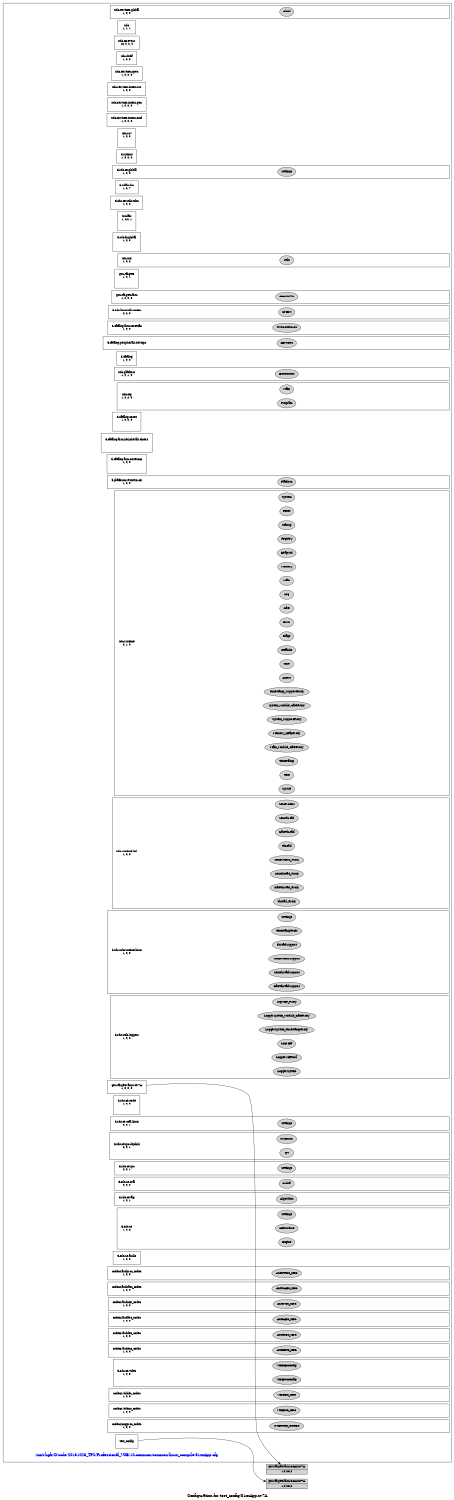digraph configuration {
    size="7.5,10";
    rankdir=LR;
    ranksep=".50 equally";
    concentrate=true;
    compound=true;
    label="\nConfiguration for test_config/81xxApp.xv7A"
  node [font=Helvetica, fontsize=14, fontcolor=black];  subgraph cluster0 {label=""; __cfg [label="/mnt/hgfs/D/code/20131028_TPS/Professional_VOB/10-common/common/linux_compile/81xxApp.cfg", color=white, fontcolor=blue];
    node [font=Helvetica, fontsize=10];    subgraph cluster1 {
        label="";
        xdc_services_global__top [shape=box,label="xdc.services.global\n1, 0, 0", color=white];
        xdc_services_global__bot [shape=point,label="", style=invis];
        xdc_services_global_Clock [style=filled,fillcolor=lightgray, label="Clock"];
        xdc_services_global__top -> xdc_services_global_Clock[style=invis];
        xdc_services_global_Clock -> xdc_services_global__bot[style=invis];
    }
    subgraph cluster2 {
        label="";
        xdc__top [shape=box,label="xdc\n1, 1, 1", color=white];
    }
    subgraph cluster3 {
        label="";
        xdc_corevers__top [shape=box,label="xdc.corevers\n16, 0, 2, 0", color=white];
    }
    subgraph cluster4 {
        label="";
        xdc_shelf__top [shape=box,label="xdc.shelf\n1, 0, 0", color=white];
    }
    subgraph cluster5 {
        label="";
        xdc_services_spec__top [shape=box,label="xdc.services.spec\n1, 0, 0, 0", color=white];
    }
    subgraph cluster6 {
        label="";
        xdc_services_intern_xsr__top [shape=box,label="xdc.services.intern.xsr\n1, 0, 0", color=white];
    }
    subgraph cluster7 {
        label="";
        xdc_services_intern_gen__top [shape=box,label="xdc.services.intern.gen\n1, 0, 0, 0", color=white];
    }
    subgraph cluster8 {
        label="";
        xdc_services_intern_cmd__top [shape=box,label="xdc.services.intern.cmd\n1, 0, 0, 0", color=white];
    }
    subgraph cluster9 {
        label="";
        xdc_rov__top [shape=box,label="xdc.rov\n1, 0, 0", color=white];
        xdc_rov__bot [shape=point,label="", style=invis];
    }
    subgraph cluster10 {
        label="";
        ti_syslink__top [shape=box,label="ti.syslink\n1, 0, 0, 0", color=white];
    }
    subgraph cluster11 {
        label="";
        ti_sdo_ce_global__top [shape=box,label="ti.sdo.ce.global\n1, 0, 0", color=white];
        ti_sdo_ce_global__bot [shape=point,label="", style=invis];
        ti_sdo_ce_global_Settings [style=filled,fillcolor=lightgray, label="Settings"];
        ti_sdo_ce_global__top -> ti_sdo_ce_global_Settings[style=invis];
        ti_sdo_ce_global_Settings -> ti_sdo_ce_global__bot[style=invis];
    }
    subgraph cluster12 {
        label="";
        ti_xdais_dm__top [shape=box,label="ti.xdais.dm\n1, 0, 7", color=white];
    }
    subgraph cluster13 {
        label="";
        ti_sdo_ce_utils_xdm__top [shape=box,label="ti.sdo.ce.utils.xdm\n1, 0, 2", color=white];
    }
    subgraph cluster14 {
        label="";
        ti_xdais__top [shape=box,label="ti.xdais\n1, 2.0, 1", color=white];
        ti_xdais__bot [shape=point,label="", style=invis];
    }
    subgraph cluster15 {
        label="";
        ti_sdo_fc_global__top [shape=box,label="ti.sdo.fc.global\n1, 0, 0", color=white];
        ti_sdo_fc_global__bot [shape=point,label="", style=invis];
    }
    subgraph cluster16 {
        label="";
        xdc_bld__top [shape=box,label="xdc.bld\n1, 0, 2", color=white];
        xdc_bld__bot [shape=point,label="", style=invis];
        xdc_bld_Utils [style=filled,fillcolor=lightgray, label="Utils"];
        xdc_bld__top -> xdc_bld_Utils[style=invis];
        xdc_bld_Utils -> xdc_bld__bot[style=invis];
    }
    subgraph cluster17 {
        label="";
        gnu_targets__top [shape=box,label="gnu.targets\n1, 0, 1", color=white];
        gnu_targets__bot [shape=point,label="", style=invis];
    }
    subgraph cluster18 {
        label="";
        gnu_targets_arm__top [shape=box,label="gnu.targets.arm\n1, 0, 0, 0", color=white];
        gnu_targets_arm__bot [shape=point,label="", style=invis];
        gnu_targets_arm_GCArmv7A [style=filled,fillcolor=lightgray, label="GCArmv7A"];
        gnu_targets_arm__top -> gnu_targets_arm_GCArmv7A[style=invis];
        gnu_targets_arm_GCArmv7A -> gnu_targets_arm__bot[style=invis];
    }
    subgraph cluster19 {
        label="";
        ti_sdo_linuxutils_cmem__top [shape=box,label="ti.sdo.linuxutils.cmem\n2, 2, 0", color=white];
        ti_sdo_linuxutils_cmem__bot [shape=point,label="", style=invis];
        ti_sdo_linuxutils_cmem_CMEM [style=filled,fillcolor=lightgray, label="CMEM"];
        ti_sdo_linuxutils_cmem__top -> ti_sdo_linuxutils_cmem_CMEM[style=invis];
        ti_sdo_linuxutils_cmem_CMEM -> ti_sdo_linuxutils_cmem__bot[style=invis];
    }
    subgraph cluster20 {
        label="";
        ti_catalog_arm_cortexa8__top [shape=box,label="ti.catalog.arm.cortexa8\n1, 0, 0", color=white];
        ti_catalog_arm_cortexa8__bot [shape=point,label="", style=invis];
        ti_catalog_arm_cortexa8_TMS320TI816X [style=filled,fillcolor=lightgray, label="TMS320TI816X"];
        ti_catalog_arm_cortexa8__top -> ti_catalog_arm_cortexa8_TMS320TI816X[style=invis];
        ti_catalog_arm_cortexa8_TMS320TI816X -> ti_catalog_arm_cortexa8__bot[style=invis];
    }
    subgraph cluster21 {
        label="";
        ti_catalog_peripherals_hdvicp2__top [shape=box,label="ti.catalog.peripherals.hdvicp2\n", color=white];
        ti_catalog_peripherals_hdvicp2__bot [shape=point,label="", style=invis];
        ti_catalog_peripherals_hdvicp2_HDVICP2 [style=filled,fillcolor=lightgray, label="HDVICP2"];
        ti_catalog_peripherals_hdvicp2__top -> ti_catalog_peripherals_hdvicp2_HDVICP2[style=invis];
        ti_catalog_peripherals_hdvicp2_HDVICP2 -> ti_catalog_peripherals_hdvicp2__bot[style=invis];
    }
    subgraph cluster22 {
        label="";
        ti_catalog__top [shape=box,label="ti.catalog\n1, 0, 0", color=white];
    }
    subgraph cluster23 {
        label="";
        xdc_platform__top [shape=box,label="xdc.platform\n1, 0, 1, 0", color=white];
        xdc_platform__bot [shape=point,label="", style=invis];
        xdc_platform_ExeContext [style=filled,fillcolor=lightgray, label="ExeContext"];
        xdc_platform__top -> xdc_platform_ExeContext[style=invis];
        xdc_platform_ExeContext -> xdc_platform__bot[style=invis];
    }
    subgraph cluster24 {
        label="";
        xdc_cfg__top [shape=box,label="xdc.cfg\n1, 0, 2, 0", color=white];
        xdc_cfg__bot [shape=point,label="", style=invis];
        xdc_cfg_Program [style=filled,fillcolor=lightgray, label="Program"];
        xdc_cfg__top -> xdc_cfg_Program[style=invis];
        xdc_cfg_Program -> xdc_cfg__bot[style=invis];
        xdc_cfg_Main [style=filled,fillcolor=lightgray, label="Main"];
        xdc_cfg__top -> xdc_cfg_Main[style=invis];
        xdc_cfg_Main -> xdc_cfg__bot[style=invis];
    }
    subgraph cluster25 {
        label="";
        ti_catalog_c6000__top [shape=box,label="ti.catalog.c6000\n1, 0, 0, 0", color=white];
        ti_catalog_c6000__bot [shape=point,label="", style=invis];
    }
    subgraph cluster26 {
        label="";
        ti_catalog_arm_peripherals_timers__top [shape=box,label="ti.catalog.arm.peripherals.timers\n", color=white];
        ti_catalog_arm_peripherals_timers__bot [shape=point,label="", style=invis];
    }
    subgraph cluster27 {
        label="";
        ti_catalog_arm_cortexm3__top [shape=box,label="ti.catalog.arm.cortexm3\n1, 0, 0", color=white];
        ti_catalog_arm_cortexm3__bot [shape=point,label="", style=invis];
    }
    subgraph cluster28 {
        label="";
        ti_platforms_evmTI816X__top [shape=box,label="ti.platforms.evmTI816X\n1, 0, 0", color=white];
        ti_platforms_evmTI816X__bot [shape=point,label="", style=invis];
        ti_platforms_evmTI816X_Platform [style=filled,fillcolor=lightgray, label="Platform"];
        ti_platforms_evmTI816X__top -> ti_platforms_evmTI816X_Platform[style=invis];
        ti_platforms_evmTI816X_Platform -> ti_platforms_evmTI816X__bot[style=invis];
    }
    subgraph cluster29 {
        label="";
        gnu_targets_arm_rtsv7A__top [shape=box,label="gnu.targets.arm.rtsv7A\n1, 0, 0, 0", color=white];
    }
    subgraph cluster30 {
        label="";
        xdc_runtime__top [shape=box,label="xdc.runtime\n2, 1, 0", color=white];
        xdc_runtime__bot [shape=point,label="", style=invis];
        xdc_runtime_Assert [style=filled,fillcolor=lightgray, label="Assert"];
        xdc_runtime__top -> xdc_runtime_Assert[style=invis];
        xdc_runtime_Assert -> xdc_runtime__bot[style=invis];
        xdc_runtime_Core [style=filled,fillcolor=lightgray, label="Core"];
        xdc_runtime__top -> xdc_runtime_Core[style=invis];
        xdc_runtime_Core -> xdc_runtime__bot[style=invis];
        xdc_runtime_Defaults [style=filled,fillcolor=lightgray, label="Defaults"];
        xdc_runtime__top -> xdc_runtime_Defaults[style=invis];
        xdc_runtime_Defaults -> xdc_runtime__bot[style=invis];
        xdc_runtime_Diags [style=filled,fillcolor=lightgray, label="Diags"];
        xdc_runtime__top -> xdc_runtime_Diags[style=invis];
        xdc_runtime_Diags -> xdc_runtime__bot[style=invis];
        xdc_runtime_Error [style=filled,fillcolor=lightgray, label="Error"];
        xdc_runtime__top -> xdc_runtime_Error[style=invis];
        xdc_runtime_Error -> xdc_runtime__bot[style=invis];
        xdc_runtime_Gate [style=filled,fillcolor=lightgray, label="Gate"];
        xdc_runtime__top -> xdc_runtime_Gate[style=invis];
        xdc_runtime_Gate -> xdc_runtime__bot[style=invis];
        xdc_runtime_Log [style=filled,fillcolor=lightgray, label="Log"];
        xdc_runtime__top -> xdc_runtime_Log[style=invis];
        xdc_runtime_Log -> xdc_runtime__bot[style=invis];
        xdc_runtime_Main [style=filled,fillcolor=lightgray, label="Main"];
        xdc_runtime__top -> xdc_runtime_Main[style=invis];
        xdc_runtime_Main -> xdc_runtime__bot[style=invis];
        xdc_runtime_Memory [style=filled,fillcolor=lightgray, label="Memory"];
        xdc_runtime__top -> xdc_runtime_Memory[style=invis];
        xdc_runtime_Memory -> xdc_runtime__bot[style=invis];
        xdc_runtime_HeapStd [style=filled,fillcolor=lightgray, label="HeapStd"];
        xdc_runtime__top -> xdc_runtime_HeapStd[style=invis];
        xdc_runtime_HeapStd -> xdc_runtime__bot[style=invis];
        xdc_runtime_Registry [style=filled,fillcolor=lightgray, label="Registry"];
        xdc_runtime__top -> xdc_runtime_Registry[style=invis];
        xdc_runtime_Registry -> xdc_runtime__bot[style=invis];
        xdc_runtime_Startup [style=filled,fillcolor=lightgray, label="Startup"];
        xdc_runtime__top -> xdc_runtime_Startup[style=invis];
        xdc_runtime_Startup -> xdc_runtime__bot[style=invis];
        xdc_runtime_Reset [style=filled,fillcolor=lightgray, label="Reset"];
        xdc_runtime__top -> xdc_runtime_Reset[style=invis];
        xdc_runtime_Reset -> xdc_runtime__bot[style=invis];
        xdc_runtime_System [style=filled,fillcolor=lightgray, label="System"];
        xdc_runtime__top -> xdc_runtime_System[style=invis];
        xdc_runtime_System -> xdc_runtime__bot[style=invis];
        xdc_runtime_SysStd [style=filled,fillcolor=lightgray, label="SysStd"];
        xdc_runtime__top -> xdc_runtime_SysStd[style=invis];
        xdc_runtime_SysStd -> xdc_runtime__bot[style=invis];
        xdc_runtime_Text [style=filled,fillcolor=lightgray, label="Text"];
        xdc_runtime__top -> xdc_runtime_Text[style=invis];
        xdc_runtime_Text -> xdc_runtime__bot[style=invis];
        xdc_runtime_Timestamp [style=filled,fillcolor=lightgray, label="Timestamp"];
        xdc_runtime__top -> xdc_runtime_Timestamp[style=invis];
        xdc_runtime_Timestamp -> xdc_runtime__bot[style=invis];
        xdc_runtime_Main_Module_GateProxy [style=filled,fillcolor=lightgray, label="Main_Module_GateProxy"];
        xdc_runtime__top -> xdc_runtime_Main_Module_GateProxy[style=invis];
        xdc_runtime_Main_Module_GateProxy -> xdc_runtime__bot[style=invis];
        xdc_runtime_Memory_HeapProxy [style=filled,fillcolor=lightgray, label="Memory_HeapProxy"];
        xdc_runtime__top -> xdc_runtime_Memory_HeapProxy[style=invis];
        xdc_runtime_Memory_HeapProxy -> xdc_runtime__bot[style=invis];
        xdc_runtime_System_SupportProxy [style=filled,fillcolor=lightgray, label="System_SupportProxy"];
        xdc_runtime__top -> xdc_runtime_System_SupportProxy[style=invis];
        xdc_runtime_System_SupportProxy -> xdc_runtime__bot[style=invis];
        xdc_runtime_System_Module_GateProxy [style=filled,fillcolor=lightgray, label="System_Module_GateProxy"];
        xdc_runtime__top -> xdc_runtime_System_Module_GateProxy[style=invis];
        xdc_runtime_System_Module_GateProxy -> xdc_runtime__bot[style=invis];
        xdc_runtime_Timestamp_SupportProxy [style=filled,fillcolor=lightgray, label="Timestamp_SupportProxy"];
        xdc_runtime__top -> xdc_runtime_Timestamp_SupportProxy[style=invis];
        xdc_runtime_Timestamp_SupportProxy -> xdc_runtime__bot[style=invis];
    }
    subgraph cluster31 {
        label="";
        xdc_runtime_knl__top [shape=box,label="xdc.runtime.knl\n1, 0, 0", color=white];
        xdc_runtime_knl__bot [shape=point,label="", style=invis];
        xdc_runtime_knl_Thread [style=filled,fillcolor=lightgray, label="Thread"];
        xdc_runtime_knl__top -> xdc_runtime_knl_Thread[style=invis];
        xdc_runtime_knl_Thread -> xdc_runtime_knl__bot[style=invis];
        xdc_runtime_knl_GateThread [style=filled,fillcolor=lightgray, label="GateThread"];
        xdc_runtime_knl__top -> xdc_runtime_knl_GateThread[style=invis];
        xdc_runtime_knl_GateThread -> xdc_runtime_knl__bot[style=invis];
        xdc_runtime_knl_SemThread [style=filled,fillcolor=lightgray, label="SemThread"];
        xdc_runtime_knl__top -> xdc_runtime_knl_SemThread[style=invis];
        xdc_runtime_knl_SemThread -> xdc_runtime_knl__bot[style=invis];
        xdc_runtime_knl_SemProcess [style=filled,fillcolor=lightgray, label="SemProcess"];
        xdc_runtime_knl__top -> xdc_runtime_knl_SemProcess[style=invis];
        xdc_runtime_knl_SemProcess -> xdc_runtime_knl__bot[style=invis];
        xdc_runtime_knl_Thread_Proxy [style=filled,fillcolor=lightgray, label="Thread_Proxy"];
        xdc_runtime_knl__top -> xdc_runtime_knl_Thread_Proxy[style=invis];
        xdc_runtime_knl_Thread_Proxy -> xdc_runtime_knl__bot[style=invis];
        xdc_runtime_knl_GateThread_Proxy [style=filled,fillcolor=lightgray, label="GateThread_Proxy"];
        xdc_runtime_knl__top -> xdc_runtime_knl_GateThread_Proxy[style=invis];
        xdc_runtime_knl_GateThread_Proxy -> xdc_runtime_knl__bot[style=invis];
        xdc_runtime_knl_SemThread_Proxy [style=filled,fillcolor=lightgray, label="SemThread_Proxy"];
        xdc_runtime_knl__top -> xdc_runtime_knl_SemThread_Proxy[style=invis];
        xdc_runtime_knl_SemThread_Proxy -> xdc_runtime_knl__bot[style=invis];
        xdc_runtime_knl_SemProcess_Proxy [style=filled,fillcolor=lightgray, label="SemProcess_Proxy"];
        xdc_runtime_knl__top -> xdc_runtime_knl_SemProcess_Proxy[style=invis];
        xdc_runtime_knl_SemProcess_Proxy -> xdc_runtime_knl__bot[style=invis];
    }
    subgraph cluster32 {
        label="";
        ti_sdo_xdcruntime_linux__top [shape=box,label="ti.sdo.xdcruntime.linux\n1, 0, 0", color=white];
        ti_sdo_xdcruntime_linux__bot [shape=point,label="", style=invis];
        ti_sdo_xdcruntime_linux_GateThreadSupport [style=filled,fillcolor=lightgray, label="GateThreadSupport"];
        ti_sdo_xdcruntime_linux__top -> ti_sdo_xdcruntime_linux_GateThreadSupport[style=invis];
        ti_sdo_xdcruntime_linux_GateThreadSupport -> ti_sdo_xdcruntime_linux__bot[style=invis];
        ti_sdo_xdcruntime_linux_SemThreadSupport [style=filled,fillcolor=lightgray, label="SemThreadSupport"];
        ti_sdo_xdcruntime_linux__top -> ti_sdo_xdcruntime_linux_SemThreadSupport[style=invis];
        ti_sdo_xdcruntime_linux_SemThreadSupport -> ti_sdo_xdcruntime_linux__bot[style=invis];
        ti_sdo_xdcruntime_linux_SemProcessSupport [style=filled,fillcolor=lightgray, label="SemProcessSupport"];
        ti_sdo_xdcruntime_linux__top -> ti_sdo_xdcruntime_linux_SemProcessSupport[style=invis];
        ti_sdo_xdcruntime_linux_SemProcessSupport -> ti_sdo_xdcruntime_linux__bot[style=invis];
        ti_sdo_xdcruntime_linux_ThreadSupport [style=filled,fillcolor=lightgray, label="ThreadSupport"];
        ti_sdo_xdcruntime_linux__top -> ti_sdo_xdcruntime_linux_ThreadSupport[style=invis];
        ti_sdo_xdcruntime_linux_ThreadSupport -> ti_sdo_xdcruntime_linux__bot[style=invis];
        ti_sdo_xdcruntime_linux_TimestampPosix [style=filled,fillcolor=lightgray, label="TimestampPosix"];
        ti_sdo_xdcruntime_linux__top -> ti_sdo_xdcruntime_linux_TimestampPosix[style=invis];
        ti_sdo_xdcruntime_linux_TimestampPosix -> ti_sdo_xdcruntime_linux__bot[style=invis];
        ti_sdo_xdcruntime_linux_Settings [style=filled,fillcolor=lightgray, label="Settings"];
        ti_sdo_xdcruntime_linux__top -> ti_sdo_xdcruntime_linux_Settings[style=invis];
        ti_sdo_xdcruntime_linux_Settings -> ti_sdo_xdcruntime_linux__bot[style=invis];
    }
    subgraph cluster33 {
        label="";
        ti_sdo_utils_loggers__top [shape=box,label="ti.sdo.utils.loggers\n1, 0, 0", color=white];
        ti_sdo_utils_loggers__bot [shape=point,label="", style=invis];
        ti_sdo_utils_loggers_LoggerSysTID [style=filled,fillcolor=lightgray, label="LoggerSysTID"];
        ti_sdo_utils_loggers__top -> ti_sdo_utils_loggers_LoggerSysTID[style=invis];
        ti_sdo_utils_loggers_LoggerSysTID -> ti_sdo_utils_loggers__bot[style=invis];
        ti_sdo_utils_loggers_LoggerMFPNull [style=filled,fillcolor=lightgray, label="LoggerMFPNull"];
        ti_sdo_utils_loggers__top -> ti_sdo_utils_loggers_LoggerMFPNull[style=invis];
        ti_sdo_utils_loggers_LoggerMFPNull -> ti_sdo_utils_loggers__bot[style=invis];
        ti_sdo_utils_loggers_LogMFP [style=filled,fillcolor=lightgray, label="LogMFP"];
        ti_sdo_utils_loggers__top -> ti_sdo_utils_loggers_LogMFP[style=invis];
        ti_sdo_utils_loggers_LogMFP -> ti_sdo_utils_loggers__bot[style=invis];
        ti_sdo_utils_loggers_LoggerSysTID_TimestampProxy [style=filled,fillcolor=lightgray, label="LoggerSysTID_TimestampProxy"];
        ti_sdo_utils_loggers__top -> ti_sdo_utils_loggers_LoggerSysTID_TimestampProxy[style=invis];
        ti_sdo_utils_loggers_LoggerSysTID_TimestampProxy -> ti_sdo_utils_loggers__bot[style=invis];
        ti_sdo_utils_loggers_LoggerSysTID_Module_GateProxy [style=filled,fillcolor=lightgray, label="LoggerSysTID_Module_GateProxy"];
        ti_sdo_utils_loggers__top -> ti_sdo_utils_loggers_LoggerSysTID_Module_GateProxy[style=invis];
        ti_sdo_utils_loggers_LoggerSysTID_Module_GateProxy -> ti_sdo_utils_loggers__bot[style=invis];
        ti_sdo_utils_loggers_LogMFP_Proxy [style=filled,fillcolor=lightgray, label="LogMFP_Proxy"];
        ti_sdo_utils_loggers__top -> ti_sdo_utils_loggers_LogMFP_Proxy[style=invis];
        ti_sdo_utils_loggers_LogMFP_Proxy -> ti_sdo_utils_loggers__bot[style=invis];
    }
    subgraph cluster34 {
        label="";
        ti_sdo_ce_node__top [shape=box,label="ti.sdo.ce.node\n1, 0, 0", color=white];
        ti_sdo_ce_node__bot [shape=point,label="", style=invis];
    }
    subgraph cluster35 {
        label="";
        ti_sdo_ce_osal_linux__top [shape=box,label="ti.sdo.ce.osal.linux\n2, 0, 1", color=white];
        ti_sdo_ce_osal_linux__bot [shape=point,label="", style=invis];
        ti_sdo_ce_osal_linux_Settings [style=filled,fillcolor=lightgray, label="Settings"];
        ti_sdo_ce_osal_linux__top -> ti_sdo_ce_osal_linux_Settings[style=invis];
        ti_sdo_ce_osal_linux_Settings -> ti_sdo_ce_osal_linux__bot[style=invis];
    }
    subgraph cluster36 {
        label="";
        ti_sdo_ce_ipc_dsplink__top [shape=box,label="ti.sdo.ce.ipc.dsplink\n2, 0, 1", color=white];
        ti_sdo_ce_ipc_dsplink__bot [shape=point,label="", style=invis];
        ti_sdo_ce_ipc_dsplink_Ipc [style=filled,fillcolor=lightgray, label="Ipc"];
        ti_sdo_ce_ipc_dsplink__top -> ti_sdo_ce_ipc_dsplink_Ipc[style=invis];
        ti_sdo_ce_ipc_dsplink_Ipc -> ti_sdo_ce_ipc_dsplink__bot[style=invis];
        ti_sdo_ce_ipc_dsplink_Processor [style=filled,fillcolor=lightgray, label="Processor"];
        ti_sdo_ce_ipc_dsplink__top -> ti_sdo_ce_ipc_dsplink_Processor[style=invis];
        ti_sdo_ce_ipc_dsplink_Processor -> ti_sdo_ce_ipc_dsplink__bot[style=invis];
    }
    subgraph cluster37 {
        label="";
        ti_sdo_ce_ipc__top [shape=box,label="ti.sdo.ce.ipc\n2, 0, 1", color=white];
        ti_sdo_ce_ipc__bot [shape=point,label="", style=invis];
        ti_sdo_ce_ipc_Settings [style=filled,fillcolor=lightgray, label="Settings"];
        ti_sdo_ce_ipc__top -> ti_sdo_ce_ipc_Settings[style=invis];
        ti_sdo_ce_ipc_Settings -> ti_sdo_ce_ipc__bot[style=invis];
    }
    subgraph cluster38 {
        label="";
        ti_sdo_ce_osal__top [shape=box,label="ti.sdo.ce.osal\n2, 0, 2", color=white];
        ti_sdo_ce_osal__bot [shape=point,label="", style=invis];
        ti_sdo_ce_osal_Global [style=filled,fillcolor=lightgray, label="Global"];
        ti_sdo_ce_osal__top -> ti_sdo_ce_osal_Global[style=invis];
        ti_sdo_ce_osal_Global -> ti_sdo_ce_osal__bot[style=invis];
    }
    subgraph cluster39 {
        label="";
        ti_sdo_ce_alg__top [shape=box,label="ti.sdo.ce.alg\n1, 0, 1", color=white];
        ti_sdo_ce_alg__bot [shape=point,label="", style=invis];
        ti_sdo_ce_alg_Algorithm [style=filled,fillcolor=lightgray, label="Algorithm"];
        ti_sdo_ce_alg__top -> ti_sdo_ce_alg_Algorithm[style=invis];
        ti_sdo_ce_alg_Algorithm -> ti_sdo_ce_alg__bot[style=invis];
    }
    subgraph cluster40 {
        label="";
        ti_sdo_ce__top [shape=box,label="ti.sdo.ce\n1, 0, 6", color=white];
        ti_sdo_ce__bot [shape=point,label="", style=invis];
        ti_sdo_ce_Engine [style=filled,fillcolor=lightgray, label="Engine"];
        ti_sdo_ce__top -> ti_sdo_ce_Engine[style=invis];
        ti_sdo_ce_Engine -> ti_sdo_ce__bot[style=invis];
        ti_sdo_ce_CERuntime [style=filled,fillcolor=lightgray, label="CERuntime"];
        ti_sdo_ce__top -> ti_sdo_ce_CERuntime[style=invis];
        ti_sdo_ce_CERuntime -> ti_sdo_ce__bot[style=invis];
        ti_sdo_ce_Settings [style=filled,fillcolor=lightgray, label="Settings"];
        ti_sdo_ce__top -> ti_sdo_ce_Settings[style=invis];
        ti_sdo_ce_Settings -> ti_sdo_ce__bot[style=invis];
    }
    subgraph cluster41 {
        label="";
        ti_sdo_ce_audio__top [shape=box,label="ti.sdo.ce.audio\n1, 0, 2", color=white];
    }
    subgraph cluster42 {
        label="";
        codecs_audproc_codec__top [shape=box,label="codecs.audproc_codec\n1, 0, 0", color=white];
        codecs_audproc_codec__bot [shape=point,label="", style=invis];
        codecs_audproc_codec_AUDPROC_KDC [style=filled,fillcolor=lightgray, label="AUDPROC_KDC"];
        codecs_audproc_codec__top -> codecs_audproc_codec_AUDPROC_KDC[style=invis];
        codecs_audproc_codec_AUDPROC_KDC -> codecs_audproc_codec__bot[style=invis];
    }
    subgraph cluster43 {
        label="";
        codecs_audsaec_codec__top [shape=box,label="codecs.audsaec_codec\n1, 0, 0", color=white];
        codecs_audsaec_codec__bot [shape=point,label="", style=invis];
        codecs_audsaec_codec_AUDSAEC_KDC [style=filled,fillcolor=lightgray, label="AUDSAEC_KDC"];
        codecs_audsaec_codec__top -> codecs_audsaec_codec_AUDSAEC_KDC[style=invis];
        codecs_audsaec_codec_AUDSAEC_KDC -> codecs_audsaec_codec__bot[style=invis];
    }
    subgraph cluster44 {
        label="";
        codecs_audmix_codec__top [shape=box,label="codecs.audmix_codec\n1, 0, 0", color=white];
        codecs_audmix_codec__bot [shape=point,label="", style=invis];
        codecs_audmix_codec_AUDMIX_KDC [style=filled,fillcolor=lightgray, label="AUDMIX_KDC"];
        codecs_audmix_codec__top -> codecs_audmix_codec_AUDMIX_KDC[style=invis];
        codecs_audmix_codec_AUDMIX_KDC -> codecs_audmix_codec__bot[style=invis];
    }
    subgraph cluster45 {
        label="";
        codecs_audaec_codec__top [shape=box,label="codecs.audaec_codec\n1, 0, 0", color=white];
        codecs_audaec_codec__bot [shape=point,label="", style=invis];
        codecs_audaec_codec_AUDAEC_KDC [style=filled,fillcolor=lightgray, label="AUDAEC_KDC"];
        codecs_audaec_codec__top -> codecs_audaec_codec_AUDAEC_KDC[style=invis];
        codecs_audaec_codec_AUDAEC_KDC -> codecs_audaec_codec__bot[style=invis];
    }
    subgraph cluster46 {
        label="";
        codecs_auddec_codec__top [shape=box,label="codecs.auddec_codec\n1, 0, 0", color=white];
        codecs_auddec_codec__bot [shape=point,label="", style=invis];
        codecs_auddec_codec_AUDDEC_KDC [style=filled,fillcolor=lightgray, label="AUDDEC_KDC"];
        codecs_auddec_codec__top -> codecs_auddec_codec_AUDDEC_KDC[style=invis];
        codecs_auddec_codec_AUDDEC_KDC -> codecs_auddec_codec__bot[style=invis];
    }
    subgraph cluster47 {
        label="";
        codecs_audenc_codec__top [shape=box,label="codecs.audenc_codec\n1, 0, 0", color=white];
        codecs_audenc_codec__bot [shape=point,label="", style=invis];
        codecs_audenc_codec_AUDENC_KDC [style=filled,fillcolor=lightgray, label="AUDENC_KDC"];
        codecs_audenc_codec__top -> codecs_audenc_codec_AUDENC_KDC[style=invis];
        codecs_audenc_codec_AUDENC_KDC -> codecs_audenc_codec__bot[style=invis];
    }
    subgraph cluster48 {
        label="";
        ti_sdo_ce_video__top [shape=box,label="ti.sdo.ce.video\n1, 0, 3", color=white];
        ti_sdo_ce_video__bot [shape=point,label="", style=invis];
        ti_sdo_ce_video_VIDENCConfig [style=filled,fillcolor=lightgray, label="VIDENCConfig"];
        ti_sdo_ce_video__top -> ti_sdo_ce_video_VIDENCConfig[style=invis];
        ti_sdo_ce_video_VIDENCConfig -> ti_sdo_ce_video__bot[style=invis];
        ti_sdo_ce_video_VIDDECConfig [style=filled,fillcolor=lightgray, label="VIDDECConfig"];
        ti_sdo_ce_video__top -> ti_sdo_ce_video_VIDDECConfig[style=invis];
        ti_sdo_ce_video_VIDDECConfig -> ti_sdo_ce_video__bot[style=invis];
    }
    subgraph cluster49 {
        label="";
        codecs_viddec_codec__top [shape=box,label="codecs.viddec_codec\n1, 0, 0", color=white];
        codecs_viddec_codec__bot [shape=point,label="", style=invis];
        codecs_viddec_codec_VIDDEC_KDC [style=filled,fillcolor=lightgray, label="VIDDEC_KDC"];
        codecs_viddec_codec__top -> codecs_viddec_codec_VIDDEC_KDC[style=invis];
        codecs_viddec_codec_VIDDEC_KDC -> codecs_viddec_codec__bot[style=invis];
    }
    subgraph cluster50 {
        label="";
        codecs_videnc_codec__top [shape=box,label="codecs.videnc_codec\n1, 0, 0", color=white];
        codecs_videnc_codec__bot [shape=point,label="", style=invis];
        codecs_videnc_codec_VIDENC_KDC [style=filled,fillcolor=lightgray, label="VIDENC_KDC"];
        codecs_videnc_codec__top -> codecs_videnc_codec_VIDENC_KDC[style=invis];
        codecs_videnc_codec_VIDENC_KDC -> codecs_videnc_codec__bot[style=invis];
    }
    subgraph cluster51 {
        label="";
        codecs_imgproc_codec__top [shape=box,label="codecs.imgproc_codec\n1, 0, 0", color=white];
        codecs_imgproc_codec__bot [shape=point,label="", style=invis];
        codecs_imgproc_codec_IMGPROC_CODEC [style=filled,fillcolor=lightgray, label="IMGPROC_CODEC"];
        codecs_imgproc_codec__top -> codecs_imgproc_codec_IMGPROC_CODEC[style=invis];
        codecs_imgproc_codec_IMGPROC_CODEC -> codecs_imgproc_codec__bot[style=invis];
    }
    subgraph cluster52 {
        label="";
        test_config__top [shape=box,label="test_config\n", color=white];
    }
  }
  node [font=Helvetica, fontsize=10];
    gnu_targets_arm_GCArmv7A__1_0_4__3_2 [shape=record,label="gnu.targets.arm.GCArmv7A|1,0,4.3,2",style=filled, fillcolor=lightgrey];
    gnu_targets_arm_rtsv7A__top -> gnu_targets_arm_GCArmv7A__1_0_4__3_2 [ltail=cluster29];
    gnu_targets_arm_GCArmv7A__1_0_4__3_3 [shape=record,label="gnu.targets.arm.GCArmv7A|1,0,4.3,3",style=filled, fillcolor=lightgrey];
    test_config__top -> gnu_targets_arm_GCArmv7A__1_0_4__3_3 [ltail=cluster52];
}
